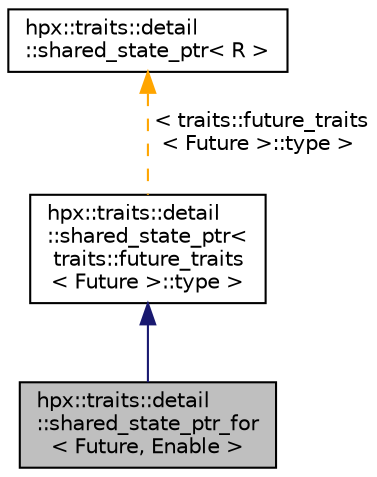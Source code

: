 digraph "hpx::traits::detail::shared_state_ptr_for&lt; Future, Enable &gt;"
{
  edge [fontname="Helvetica",fontsize="10",labelfontname="Helvetica",labelfontsize="10"];
  node [fontname="Helvetica",fontsize="10",shape=record];
  Node7 [label="hpx::traits::detail\l::shared_state_ptr_for\l\< Future, Enable \>",height=0.2,width=0.4,color="black", fillcolor="grey75", style="filled", fontcolor="black"];
  Node8 -> Node7 [dir="back",color="midnightblue",fontsize="10",style="solid",fontname="Helvetica"];
  Node8 [label="hpx::traits::detail\l::shared_state_ptr\<\l traits::future_traits\l\< Future \>::type \>",height=0.2,width=0.4,color="black", fillcolor="white", style="filled",URL="$d8/d87/structhpx_1_1traits_1_1detail_1_1shared__state__ptr.html"];
  Node9 -> Node8 [dir="back",color="orange",fontsize="10",style="dashed",label=" \< traits::future_traits\l\< Future \>::type \>" ,fontname="Helvetica"];
  Node9 [label="hpx::traits::detail\l::shared_state_ptr\< R \>",height=0.2,width=0.4,color="black", fillcolor="white", style="filled",URL="$d8/d87/structhpx_1_1traits_1_1detail_1_1shared__state__ptr.html"];
}

